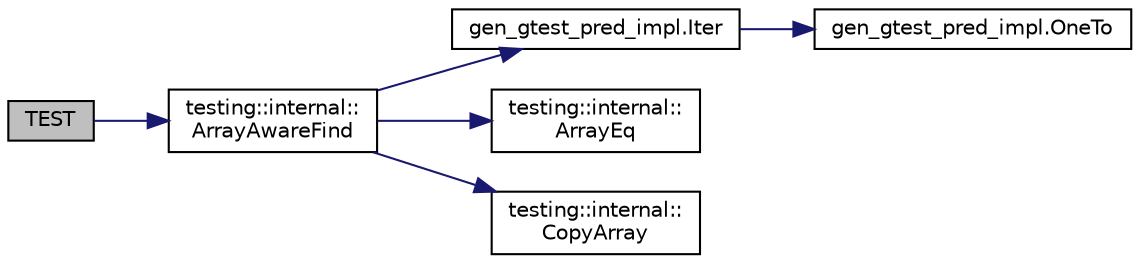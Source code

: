 digraph "TEST"
{
  edge [fontname="Helvetica",fontsize="10",labelfontname="Helvetica",labelfontsize="10"];
  node [fontname="Helvetica",fontsize="10",shape=record];
  rankdir="LR";
  Node495 [label="TEST",height=0.2,width=0.4,color="black", fillcolor="grey75", style="filled", fontcolor="black"];
  Node495 -> Node496 [color="midnightblue",fontsize="10",style="solid",fontname="Helvetica"];
  Node496 [label="testing::internal::\lArrayAwareFind",height=0.2,width=0.4,color="black", fillcolor="white", style="filled",URL="$d0/da7/namespacetesting_1_1internal.html#a94a857fe6ff32cf4fdc4769a4071f239"];
  Node496 -> Node497 [color="midnightblue",fontsize="10",style="solid",fontname="Helvetica"];
  Node497 [label="gen_gtest_pred_impl.Iter",height=0.2,width=0.4,color="black", fillcolor="white", style="filled",URL="$d0/db7/namespacegen__gtest__pred__impl.html#ac016218b7c9437d1d5ac85c574c83069"];
  Node497 -> Node498 [color="midnightblue",fontsize="10",style="solid",fontname="Helvetica"];
  Node498 [label="gen_gtest_pred_impl.OneTo",height=0.2,width=0.4,color="black", fillcolor="white", style="filled",URL="$d0/db7/namespacegen__gtest__pred__impl.html#a7920598d51c9dded76a4ef9ffde339e4"];
  Node496 -> Node499 [color="midnightblue",fontsize="10",style="solid",fontname="Helvetica"];
  Node499 [label="testing::internal::\lArrayEq",height=0.2,width=0.4,color="black", fillcolor="white", style="filled",URL="$d0/da7/namespacetesting_1_1internal.html#a5cb6f81ee827130024261121c742b26c"];
  Node496 -> Node500 [color="midnightblue",fontsize="10",style="solid",fontname="Helvetica"];
  Node500 [label="testing::internal::\lCopyArray",height=0.2,width=0.4,color="black", fillcolor="white", style="filled",URL="$d0/da7/namespacetesting_1_1internal.html#a1e7ae855686720615dcd5754c8181c62"];
}
